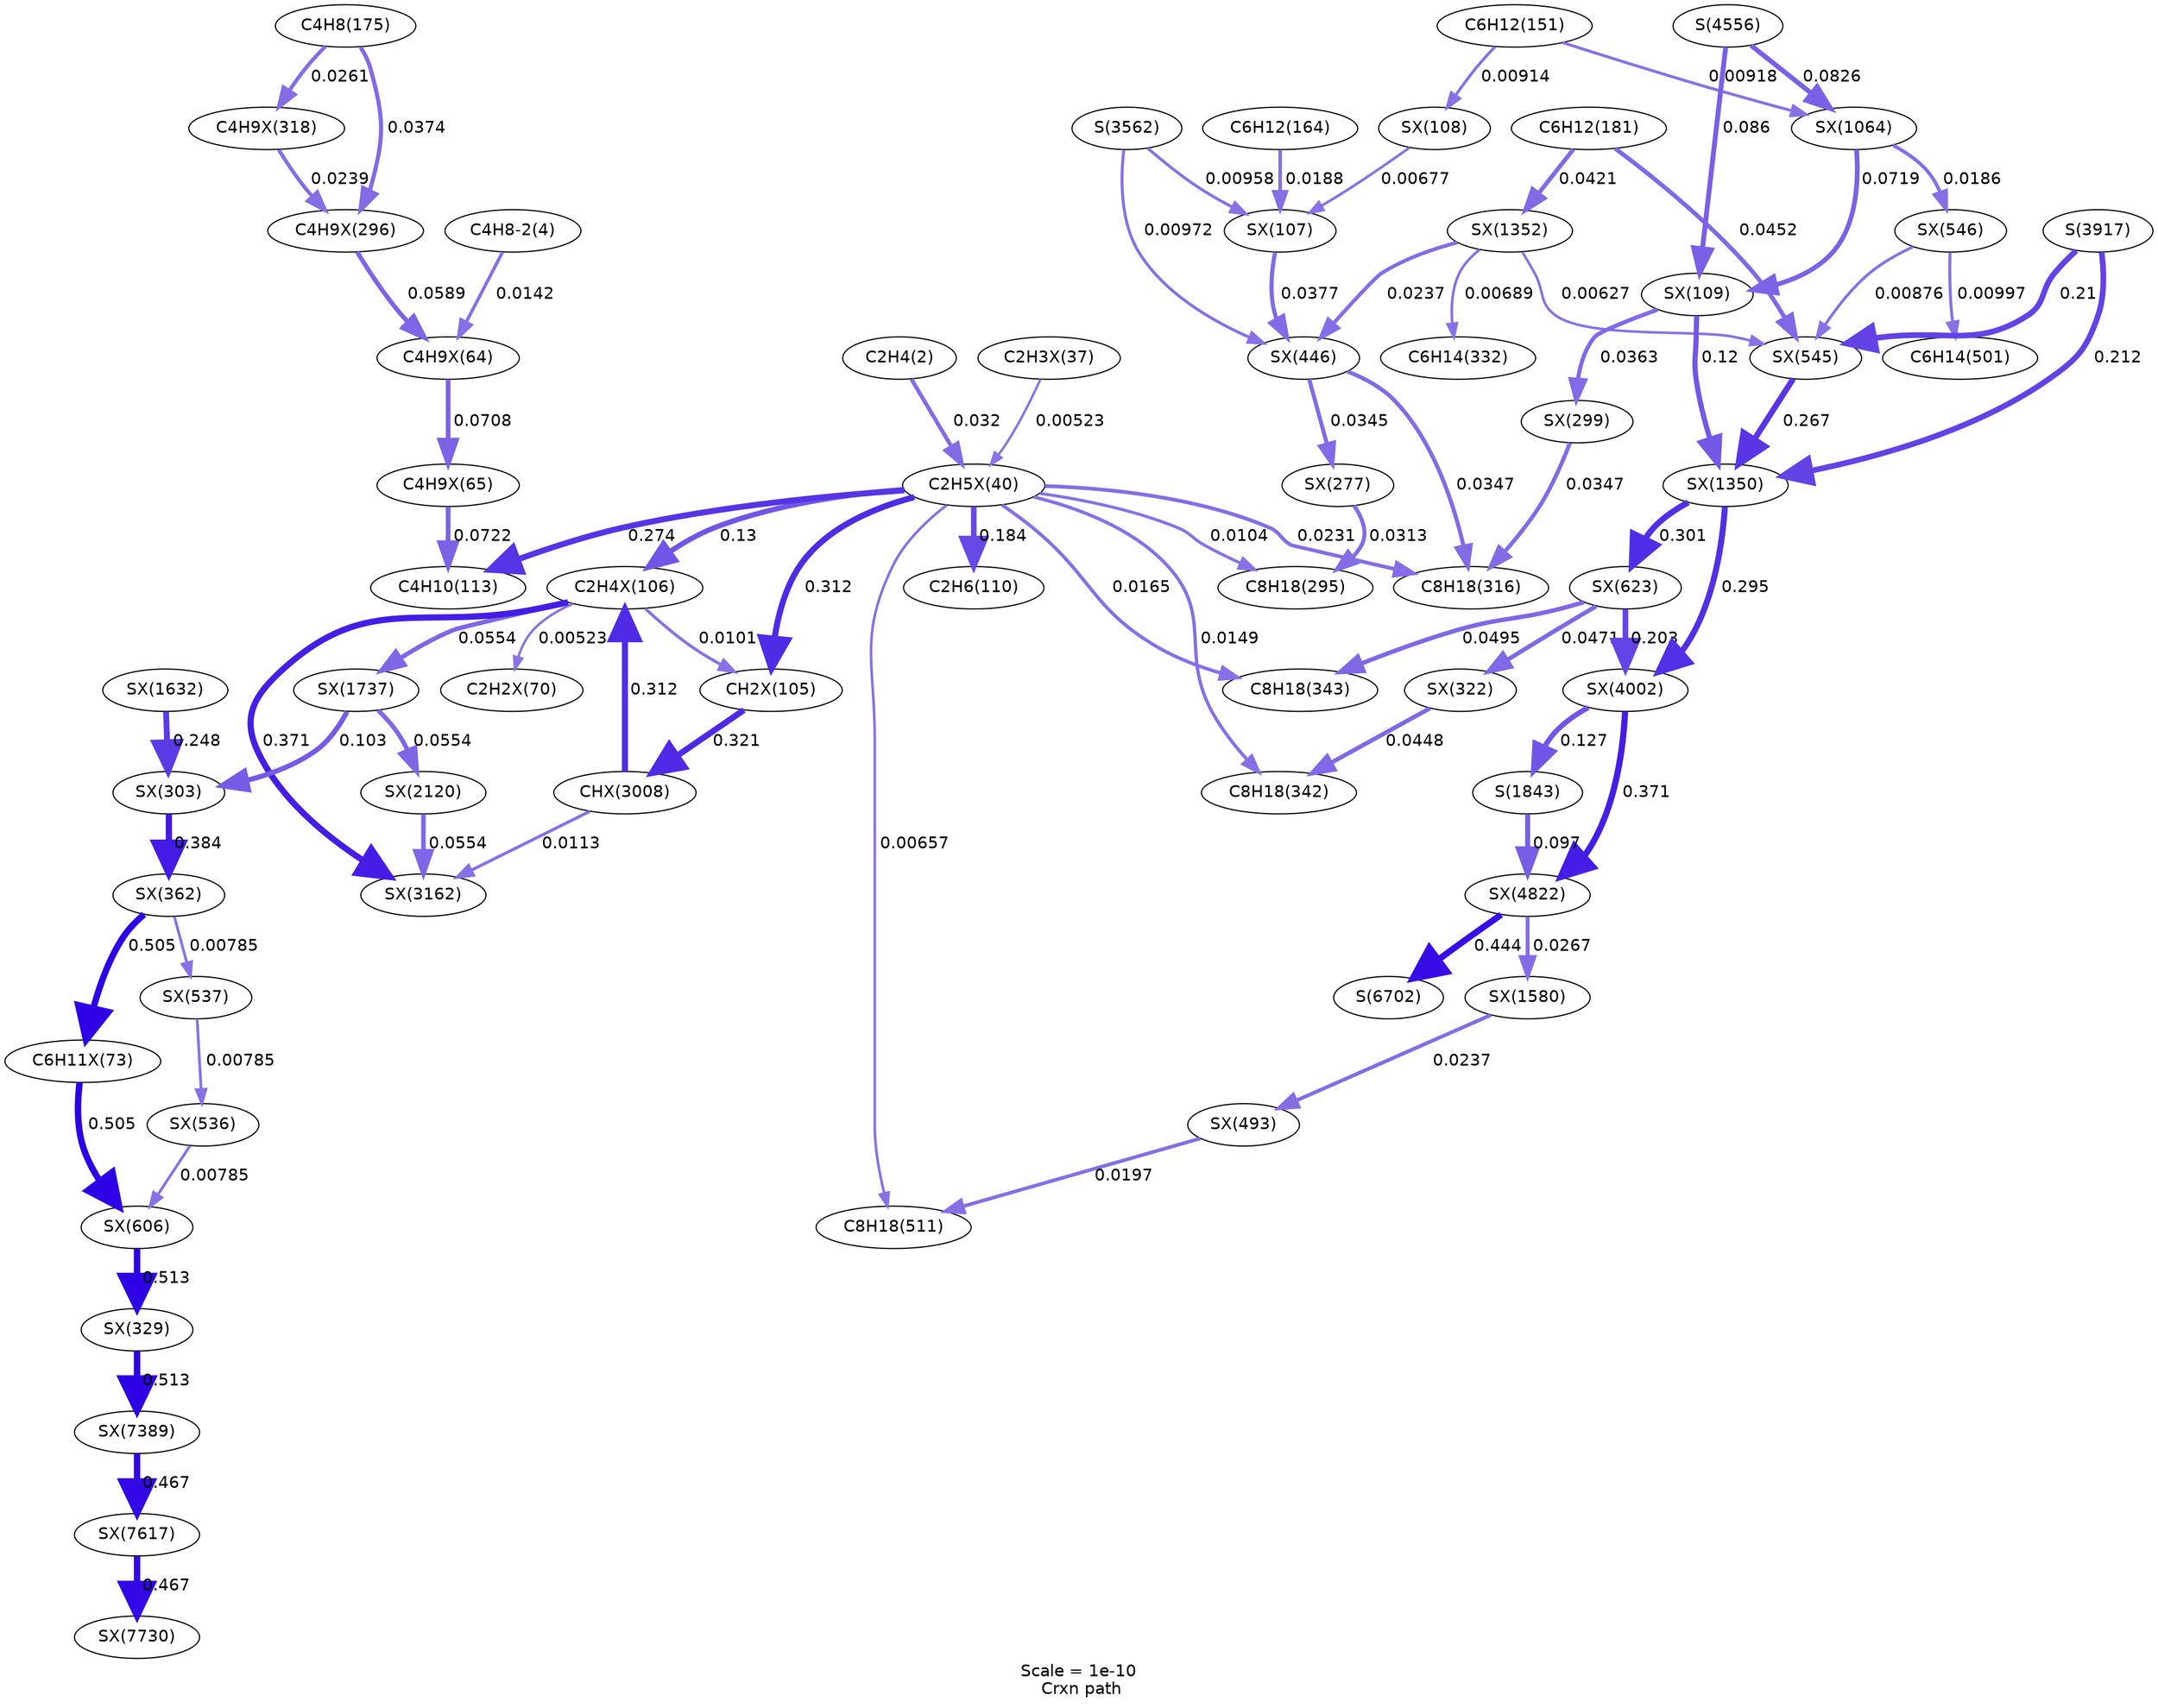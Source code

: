 digraph reaction_paths {
center=1;
s5 -> s58[fontname="Helvetica", style="setlinewidth(3.4)", arrowsize=1.7, color="0.7, 0.532, 0.9"
, label=" 0.032"];
s56 -> s58[fontname="Helvetica", style="setlinewidth(2.03)", arrowsize=1.02, color="0.7, 0.505, 0.9"
, label=" 0.00523"];
s73 -> s65[fontname="Helvetica", style="setlinewidth(2.03)", arrowsize=1.02, color="0.7, 0.505, 0.9"
, label=" 0.00523"];
s58 -> s11[fontname="Helvetica", style="setlinewidth(5.02)", arrowsize=2.51, color="0.7, 0.774, 0.9"
, label=" 0.274"];
s58 -> s10[fontname="Helvetica", style="setlinewidth(4.72)", arrowsize=2.36, color="0.7, 0.684, 0.9"
, label=" 0.184"];
s58 -> s24[fontname="Helvetica", style="setlinewidth(2.56)", arrowsize=1.28, color="0.7, 0.51, 0.9"
, label=" 0.0104"];
s58 -> s72[fontname="Helvetica", style="setlinewidth(5.12)", arrowsize=2.56, color="0.7, 0.812, 0.9"
, label=" 0.312"];
s58 -> s73[fontname="Helvetica", style="setlinewidth(4.46)", arrowsize=2.23, color="0.7, 0.63, 0.9"
, label=" 0.13"];
s58 -> s30[fontname="Helvetica", style="setlinewidth(2.83)", arrowsize=1.41, color="0.7, 0.515, 0.9"
, label=" 0.0149"];
s58 -> s26[fontname="Helvetica", style="setlinewidth(3.16)", arrowsize=1.58, color="0.7, 0.523, 0.9"
, label=" 0.0231"];
s58 -> s31[fontname="Helvetica", style="setlinewidth(2.9)", arrowsize=1.45, color="0.7, 0.516, 0.9"
, label=" 0.0165"];
s58 -> s34[fontname="Helvetica", style="setlinewidth(2.21)", arrowsize=1.1, color="0.7, 0.507, 0.9"
, label=" 0.00657"];
s64 -> s11[fontname="Helvetica", style="setlinewidth(4.02)", arrowsize=2.01, color="0.7, 0.572, 0.9"
, label=" 0.0722"];
s63 -> s64[fontname="Helvetica", style="setlinewidth(4)", arrowsize=2, color="0.7, 0.571, 0.9"
, label=" 0.0708"];
s7 -> s63[fontname="Helvetica", style="setlinewidth(2.79)", arrowsize=1.39, color="0.7, 0.514, 0.9"
, label=" 0.0142"];
s89 -> s63[fontname="Helvetica", style="setlinewidth(3.86)", arrowsize=1.93, color="0.7, 0.559, 0.9"
, label=" 0.0589"];
s92 -> s89[fontname="Helvetica", style="setlinewidth(3.18)", arrowsize=1.59, color="0.7, 0.524, 0.9"
, label=" 0.0239"];
s17 -> s89[fontname="Helvetica", style="setlinewidth(3.52)", arrowsize=1.76, color="0.7, 0.537, 0.9"
, label=" 0.0374"];
s17 -> s92[fontname="Helvetica", style="setlinewidth(3.25)", arrowsize=1.62, color="0.7, 0.526, 0.9"
, label=" 0.0261"];
s110 -> s29[fontname="Helvetica", style="setlinewidth(2.24)", arrowsize=1.12, color="0.7, 0.507, 0.9"
, label=" 0.00689"];
s103 -> s33[fontname="Helvetica", style="setlinewidth(2.52)", arrowsize=1.26, color="0.7, 0.51, 0.9"
, label=" 0.00997"];
s117 -> s91[fontname="Helvetica", style="setlinewidth(4.95)", arrowsize=2.47, color="0.7, 0.748, 0.9"
, label=" 0.248"];
s91 -> s96[fontname="Helvetica", style="setlinewidth(5.28)", arrowsize=2.64, color="0.7, 0.884, 0.9"
, label=" 0.384"];
s119 -> s91[fontname="Helvetica", style="setlinewidth(4.28)", arrowsize=2.14, color="0.7, 0.603, 0.9"
, label=" 0.103"];
s96 -> s67[fontname="Helvetica", style="setlinewidth(5.48)", arrowsize=2.74, color="0.7, 1.01, 0.9"
, label=" 0.505"];
s96 -> s101[fontname="Helvetica", style="setlinewidth(2.34)", arrowsize=1.17, color="0.7, 0.508, 0.9"
, label=" 0.00785"];
s67 -> s104[fontname="Helvetica", style="setlinewidth(5.48)", arrowsize=2.74, color="0.7, 1.01, 0.9"
, label=" 0.505"];
s101 -> s100[fontname="Helvetica", style="setlinewidth(2.34)", arrowsize=1.17, color="0.7, 0.508, 0.9"
, label=" 0.00785"];
s73 -> s119[fontname="Helvetica", style="setlinewidth(3.82)", arrowsize=1.91, color="0.7, 0.555, 0.9"
, label=" 0.0554"];
s119 -> s120[fontname="Helvetica", style="setlinewidth(3.82)", arrowsize=1.91, color="0.7, 0.555, 0.9"
, label=" 0.0554"];
s88 -> s24[fontname="Helvetica", style="setlinewidth(3.39)", arrowsize=1.69, color="0.7, 0.531, 0.9"
, label=" 0.0313"];
s72 -> s124[fontname="Helvetica", style="setlinewidth(5.14)", arrowsize=2.57, color="0.7, 0.821, 0.9"
, label=" 0.321"];
s73 -> s72[fontname="Helvetica", style="setlinewidth(2.53)", arrowsize=1.27, color="0.7, 0.51, 0.9"
, label=" 0.0101"];
s124 -> s73[fontname="Helvetica", style="setlinewidth(5.12)", arrowsize=2.56, color="0.7, 0.812, 0.9"
, label=" 0.312"];
s124 -> s127[fontname="Helvetica", style="setlinewidth(2.61)", arrowsize=1.31, color="0.7, 0.511, 0.9"
, label=" 0.0113"];
s73 -> s127[fontname="Helvetica", style="setlinewidth(5.25)", arrowsize=2.63, color="0.7, 0.871, 0.9"
, label=" 0.371"];
s120 -> s127[fontname="Helvetica", style="setlinewidth(3.82)", arrowsize=1.91, color="0.7, 0.555, 0.9"
, label=" 0.0554"];
s94 -> s30[fontname="Helvetica", style="setlinewidth(3.66)", arrowsize=1.83, color="0.7, 0.545, 0.9"
, label=" 0.0448"];
s98 -> s26[fontname="Helvetica", style="setlinewidth(3.46)", arrowsize=1.73, color="0.7, 0.535, 0.9"
, label=" 0.0347"];
s90 -> s26[fontname="Helvetica", style="setlinewidth(3.46)", arrowsize=1.73, color="0.7, 0.535, 0.9"
, label=" 0.0347"];
s106 -> s31[fontname="Helvetica", style="setlinewidth(3.73)", arrowsize=1.87, color="0.7, 0.549, 0.9"
, label=" 0.0495"];
s99 -> s34[fontname="Helvetica", style="setlinewidth(3.04)", arrowsize=1.52, color="0.7, 0.52, 0.9"
, label=" 0.0197"];
s98 -> s88[fontname="Helvetica", style="setlinewidth(3.46)", arrowsize=1.73, color="0.7, 0.534, 0.9"
, label=" 0.0345"];
s74 -> s98[fontname="Helvetica", style="setlinewidth(3.53)", arrowsize=1.76, color="0.7, 0.538, 0.9"
, label=" 0.0377"];
s110 -> s98[fontname="Helvetica", style="setlinewidth(3.17)", arrowsize=1.59, color="0.7, 0.524, 0.9"
, label=" 0.0237"];
s44 -> s98[fontname="Helvetica", style="setlinewidth(2.5)", arrowsize=1.25, color="0.7, 0.51, 0.9"
, label=" 0.00972"];
s75 -> s74[fontname="Helvetica", style="setlinewidth(2.23)", arrowsize=1.11, color="0.7, 0.507, 0.9"
, label=" 0.00677"];
s44 -> s74[fontname="Helvetica", style="setlinewidth(2.49)", arrowsize=1.25, color="0.7, 0.51, 0.9"
, label=" 0.00958"];
s16 -> s74[fontname="Helvetica", style="setlinewidth(3)", arrowsize=1.5, color="0.7, 0.519, 0.9"
, label=" 0.0188"];
s110 -> s102[fontname="Helvetica", style="setlinewidth(2.17)", arrowsize=1.09, color="0.7, 0.506, 0.9"
, label=" 0.00627"];
s18 -> s110[fontname="Helvetica", style="setlinewidth(3.61)", arrowsize=1.8, color="0.7, 0.542, 0.9"
, label=" 0.0421"];
s15 -> s75[fontname="Helvetica", style="setlinewidth(2.46)", arrowsize=1.23, color="0.7, 0.509, 0.9"
, label=" 0.00914"];
s102 -> s109[fontname="Helvetica", style="setlinewidth(5)", arrowsize=2.5, color="0.7, 0.767, 0.9"
, label=" 0.267"];
s103 -> s102[fontname="Helvetica", style="setlinewidth(2.42)", arrowsize=1.21, color="0.7, 0.509, 0.9"
, label=" 0.00876"];
s18 -> s102[fontname="Helvetica", style="setlinewidth(3.66)", arrowsize=1.83, color="0.7, 0.545, 0.9"
, label=" 0.0452"];
s47 -> s102[fontname="Helvetica", style="setlinewidth(4.82)", arrowsize=2.41, color="0.7, 0.71, 0.9"
, label=" 0.21"];
s109 -> s106[fontname="Helvetica", style="setlinewidth(5.09)", arrowsize=2.55, color="0.7, 0.801, 0.9"
, label=" 0.301"];
s76 -> s109[fontname="Helvetica", style="setlinewidth(4.4)", arrowsize=2.2, color="0.7, 0.62, 0.9"
, label=" 0.12"];
s109 -> s129[fontname="Helvetica", style="setlinewidth(5.08)", arrowsize=2.54, color="0.7, 0.795, 0.9"
, label=" 0.295"];
s47 -> s109[fontname="Helvetica", style="setlinewidth(4.83)", arrowsize=2.42, color="0.7, 0.712, 0.9"
, label=" 0.212"];
s108 -> s103[fontname="Helvetica", style="setlinewidth(2.99)", arrowsize=1.5, color="0.7, 0.519, 0.9"
, label=" 0.0186"];
s106 -> s94[fontname="Helvetica", style="setlinewidth(3.69)", arrowsize=1.85, color="0.7, 0.547, 0.9"
, label=" 0.0471"];
s106 -> s129[fontname="Helvetica", style="setlinewidth(4.8)", arrowsize=2.4, color="0.7, 0.703, 0.9"
, label=" 0.203"];
s108 -> s76[fontname="Helvetica", style="setlinewidth(4.01)", arrowsize=2.01, color="0.7, 0.572, 0.9"
, label=" 0.0719"];
s76 -> s90[fontname="Helvetica", style="setlinewidth(3.5)", arrowsize=1.75, color="0.7, 0.536, 0.9"
, label=" 0.0363"];
s49 -> s76[fontname="Helvetica", style="setlinewidth(4.15)", arrowsize=2.07, color="0.7, 0.586, 0.9"
, label=" 0.086"];
s49 -> s108[fontname="Helvetica", style="setlinewidth(4.12)", arrowsize=2.06, color="0.7, 0.583, 0.9"
, label=" 0.0826"];
s15 -> s108[fontname="Helvetica", style="setlinewidth(2.46)", arrowsize=1.23, color="0.7, 0.509, 0.9"
, label=" 0.00918"];
s129 -> s130[fontname="Helvetica", style="setlinewidth(5.25)", arrowsize=2.63, color="0.7, 0.871, 0.9"
, label=" 0.371"];
s129 -> s37[fontname="Helvetica", style="setlinewidth(4.44)", arrowsize=2.22, color="0.7, 0.627, 0.9"
, label=" 0.127"];
s130 -> s114[fontname="Helvetica", style="setlinewidth(3.27)", arrowsize=1.63, color="0.7, 0.527, 0.9"
, label=" 0.0267"];
s130 -> s53[fontname="Helvetica", style="setlinewidth(5.39)", arrowsize=2.69, color="0.7, 0.944, 0.9"
, label=" 0.444"];
s37 -> s130[fontname="Helvetica", style="setlinewidth(4.24)", arrowsize=2.12, color="0.7, 0.597, 0.9"
, label=" 0.097"];
s114 -> s99[fontname="Helvetica", style="setlinewidth(3.17)", arrowsize=1.59, color="0.7, 0.524, 0.9"
, label=" 0.0237"];
s100 -> s104[fontname="Helvetica", style="setlinewidth(2.34)", arrowsize=1.17, color="0.7, 0.508, 0.9"
, label=" 0.00785"];
s104 -> s95[fontname="Helvetica", style="setlinewidth(5.5)", arrowsize=2.75, color="0.7, 1.01, 0.9"
, label=" 0.513"];
s95 -> s131[fontname="Helvetica", style="setlinewidth(5.5)", arrowsize=2.75, color="0.7, 1.01, 0.9"
, label=" 0.513"];
s131 -> s132[fontname="Helvetica", style="setlinewidth(5.43)", arrowsize=2.71, color="0.7, 0.967, 0.9"
, label=" 0.467"];
s132 -> s133[fontname="Helvetica", style="setlinewidth(5.43)", arrowsize=2.71, color="0.7, 0.967, 0.9"
, label=" 0.467"];
s5 [ fontname="Helvetica", label="C2H4(2)"];
s7 [ fontname="Helvetica", label="C4H8-2(4)"];
s10 [ fontname="Helvetica", label="C2H6(110)"];
s11 [ fontname="Helvetica", label="C4H10(113)"];
s15 [ fontname="Helvetica", label="C6H12(151)"];
s16 [ fontname="Helvetica", label="C6H12(164)"];
s17 [ fontname="Helvetica", label="C4H8(175)"];
s18 [ fontname="Helvetica", label="C6H12(181)"];
s24 [ fontname="Helvetica", label="C8H18(295)"];
s26 [ fontname="Helvetica", label="C8H18(316)"];
s29 [ fontname="Helvetica", label="C6H14(332)"];
s30 [ fontname="Helvetica", label="C8H18(342)"];
s31 [ fontname="Helvetica", label="C8H18(343)"];
s33 [ fontname="Helvetica", label="C6H14(501)"];
s34 [ fontname="Helvetica", label="C8H18(511)"];
s37 [ fontname="Helvetica", label="S(1843)"];
s44 [ fontname="Helvetica", label="S(3562)"];
s47 [ fontname="Helvetica", label="S(3917)"];
s49 [ fontname="Helvetica", label="S(4556)"];
s53 [ fontname="Helvetica", label="S(6702)"];
s56 [ fontname="Helvetica", label="C2H3X(37)"];
s58 [ fontname="Helvetica", label="C2H5X(40)"];
s63 [ fontname="Helvetica", label="C4H9X(64)"];
s64 [ fontname="Helvetica", label="C4H9X(65)"];
s65 [ fontname="Helvetica", label="C2H2X(70)"];
s67 [ fontname="Helvetica", label="C6H11X(73)"];
s72 [ fontname="Helvetica", label="CH2X(105)"];
s73 [ fontname="Helvetica", label="C2H4X(106)"];
s74 [ fontname="Helvetica", label="SX(107)"];
s75 [ fontname="Helvetica", label="SX(108)"];
s76 [ fontname="Helvetica", label="SX(109)"];
s88 [ fontname="Helvetica", label="SX(277)"];
s89 [ fontname="Helvetica", label="C4H9X(296)"];
s90 [ fontname="Helvetica", label="SX(299)"];
s91 [ fontname="Helvetica", label="SX(303)"];
s92 [ fontname="Helvetica", label="C4H9X(318)"];
s94 [ fontname="Helvetica", label="SX(322)"];
s95 [ fontname="Helvetica", label="SX(329)"];
s96 [ fontname="Helvetica", label="SX(362)"];
s98 [ fontname="Helvetica", label="SX(446)"];
s99 [ fontname="Helvetica", label="SX(493)"];
s100 [ fontname="Helvetica", label="SX(536)"];
s101 [ fontname="Helvetica", label="SX(537)"];
s102 [ fontname="Helvetica", label="SX(545)"];
s103 [ fontname="Helvetica", label="SX(546)"];
s104 [ fontname="Helvetica", label="SX(606)"];
s106 [ fontname="Helvetica", label="SX(623)"];
s108 [ fontname="Helvetica", label="SX(1064)"];
s109 [ fontname="Helvetica", label="SX(1350)"];
s110 [ fontname="Helvetica", label="SX(1352)"];
s114 [ fontname="Helvetica", label="SX(1580)"];
s117 [ fontname="Helvetica", label="SX(1632)"];
s119 [ fontname="Helvetica", label="SX(1737)"];
s120 [ fontname="Helvetica", label="SX(2120)"];
s124 [ fontname="Helvetica", label="CHX(3008)"];
s127 [ fontname="Helvetica", label="SX(3162)"];
s129 [ fontname="Helvetica", label="SX(4002)"];
s130 [ fontname="Helvetica", label="SX(4822)"];
s131 [ fontname="Helvetica", label="SX(7389)"];
s132 [ fontname="Helvetica", label="SX(7617)"];
s133 [ fontname="Helvetica", label="SX(7730)"];
 label = "Scale = 1e-10\l Crxn path";
 fontname = "Helvetica";
}
